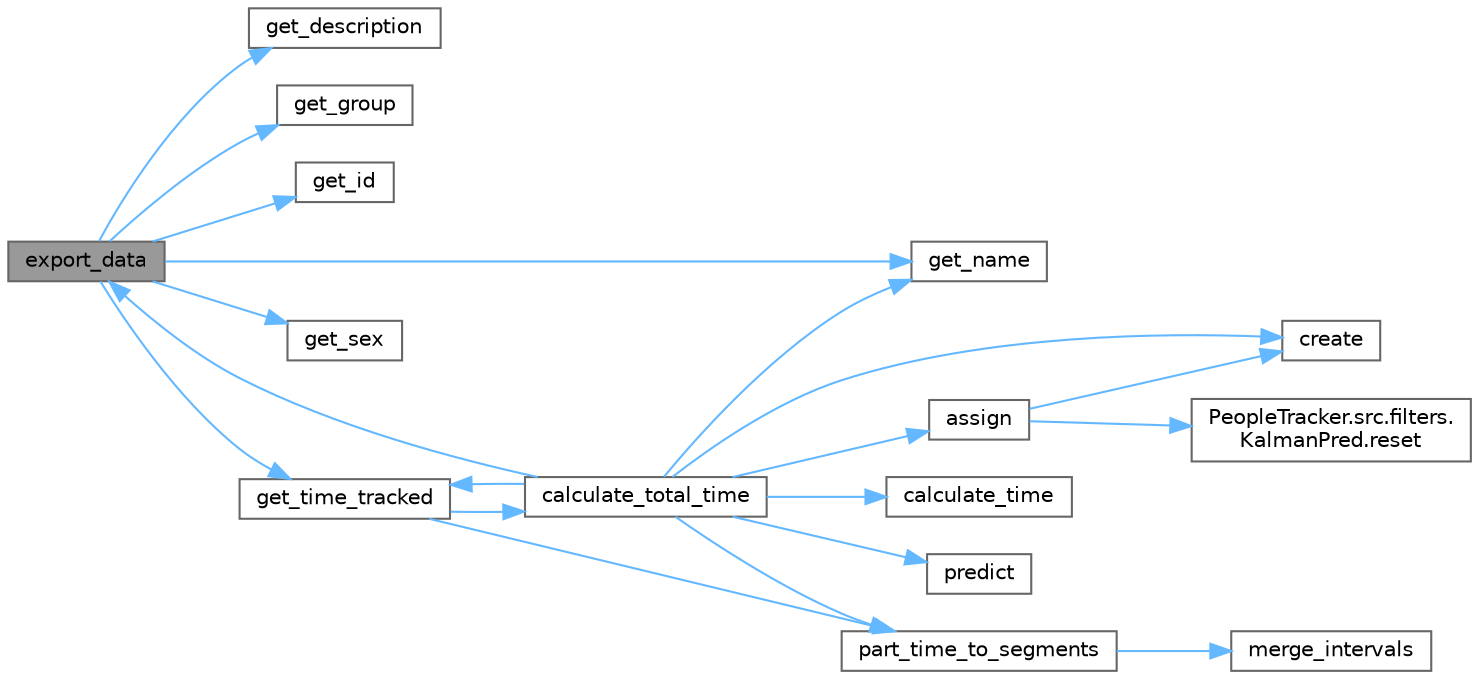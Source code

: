 digraph "export_data"
{
 // LATEX_PDF_SIZE
  bgcolor="transparent";
  edge [fontname=Helvetica,fontsize=10,labelfontname=Helvetica,labelfontsize=10];
  node [fontname=Helvetica,fontsize=10,shape=box,height=0.2,width=0.4];
  rankdir="LR";
  Node1 [id="Node000001",label="export_data",height=0.2,width=0.4,color="gray40", fillcolor="grey60", style="filled", fontcolor="black",tooltip="Exports tracked data into csv of the given name and directory of the video."];
  Node1 -> Node2 [id="edge20_Node000001_Node000002",color="steelblue1",style="solid",tooltip=" "];
  Node2 [id="Node000002",label="get_description",height=0.2,width=0.4,color="grey40", fillcolor="white", style="filled",URL="$a00170.html#a7d8d84d2c3fe1d8eb34a746bca6a96a7",tooltip="Tracker description."];
  Node1 -> Node3 [id="edge21_Node000001_Node000003",color="steelblue1",style="solid",tooltip=" "];
  Node3 [id="Node000003",label="get_group",height=0.2,width=0.4,color="grey40", fillcolor="white", style="filled",URL="$a00170.html#a8bd0afd34e91523b1ec2ba0d089b6f61",tooltip="Tracker's group size."];
  Node1 -> Node4 [id="edge22_Node000001_Node000004",color="steelblue1",style="solid",tooltip=" "];
  Node4 [id="Node000004",label="get_id",height=0.2,width=0.4,color="grey40", fillcolor="white", style="filled",URL="$a00170.html#a7609c3353cf9cae9dc2a8586dd279714",tooltip="Tracker ID."];
  Node1 -> Node5 [id="edge23_Node000001_Node000005",color="steelblue1",style="solid",tooltip=" "];
  Node5 [id="Node000005",label="get_name",height=0.2,width=0.4,color="grey40", fillcolor="white", style="filled",URL="$a00170.html#aabaffb95c249830a116841bf61391260",tooltip="Name of tracker."];
  Node1 -> Node6 [id="edge24_Node000001_Node000006",color="steelblue1",style="solid",tooltip=" "];
  Node6 [id="Node000006",label="get_sex",height=0.2,width=0.4,color="grey40", fillcolor="white", style="filled",URL="$a00170.html#ae2ad7793b357e7cf1d7bc5cbf84e232b",tooltip="Tacker sex."];
  Node1 -> Node7 [id="edge25_Node000001_Node000007",color="steelblue1",style="solid",tooltip=" "];
  Node7 [id="Node000007",label="get_time_tracked",height=0.2,width=0.4,color="grey40", fillcolor="white", style="filled",URL="$a00170.html#a6a54b87590251552d1e772115c06e8da",tooltip="Time tracker has been tracking relative to the video."];
  Node7 -> Node8 [id="edge26_Node000007_Node000008",color="steelblue1",style="solid",tooltip=" "];
  Node8 [id="Node000008",label="calculate_total_time",height=0.2,width=0.4,color="grey40", fillcolor="white", style="filled",URL="$a00170.html#a291e78f1e4bc543e8b599dfa574867ed",tooltip=" "];
  Node8 -> Node9 [id="edge27_Node000008_Node000009",color="steelblue1",style="solid",tooltip=" "];
  Node9 [id="Node000009",label="assign",height=0.2,width=0.4,color="grey40", fillcolor="white", style="filled",URL="$a00170.html#a04b3bf097ca43c583401eb0c5e143722",tooltip="Creates bounding box of tracker (user draws the box)"];
  Node9 -> Node10 [id="edge28_Node000009_Node000010",color="steelblue1",style="solid",tooltip=" "];
  Node10 [id="Node000010",label="create",height=0.2,width=0.4,color="grey40", fillcolor="white", style="filled",URL="$a00170.html#ac92d67bb1b34c653fee8f01623e43961",tooltip="Creates base cv2.Tracker."];
  Node9 -> Node11 [id="edge29_Node000009_Node000011",color="steelblue1",style="solid",tooltip=" "];
  Node11 [id="Node000011",label="PeopleTracker.src.filters.\lKalmanPred.reset",height=0.2,width=0.4,color="grey40", fillcolor="white", style="filled",URL="$a00158.html#a191136ec5ac829d87bd8c4ee7a4bb47e",tooltip=" "];
  Node8 -> Node12 [id="edge30_Node000008_Node000012",color="steelblue1",style="solid",tooltip=" "];
  Node12 [id="Node000012",label="calculate_time",height=0.2,width=0.4,color="grey40", fillcolor="white", style="filled",URL="$a00170.html#a42f8bac5c348259ab3bf3e1255dba41f",tooltip="Calclulates time between two frames at a given framerate."];
  Node8 -> Node10 [id="edge31_Node000008_Node000010",color="steelblue1",style="solid",tooltip=" "];
  Node8 -> Node1 [id="edge32_Node000008_Node000001",color="steelblue1",style="solid",tooltip=" "];
  Node8 -> Node5 [id="edge33_Node000008_Node000005",color="steelblue1",style="solid",tooltip=" "];
  Node8 -> Node7 [id="edge34_Node000008_Node000007",color="steelblue1",style="solid",tooltip=" "];
  Node8 -> Node13 [id="edge35_Node000008_Node000013",color="steelblue1",style="solid",tooltip=" "];
  Node13 [id="Node000013",label="part_time_to_segments",height=0.2,width=0.4,color="grey40", fillcolor="white", style="filled",URL="$a00170.html#aac82437aaf543e6e298cfbdd4eb231ab",tooltip="splits the time into beginning/end intervals given segment size as the largest absent gap"];
  Node13 -> Node14 [id="edge36_Node000013_Node000014",color="steelblue1",style="solid",tooltip=" "];
  Node14 [id="Node000014",label="merge_intervals",height=0.2,width=0.4,color="grey40", fillcolor="white", style="filled",URL="$a00170.html#a895029f64bcc7eae2e6e6ffc466ba368",tooltip="Merges a list of integer segments of beginning/end time into one interval that contains the first and..."];
  Node8 -> Node15 [id="edge37_Node000008_Node000015",color="steelblue1",style="solid",tooltip=" "];
  Node15 [id="Node000015",label="predict",height=0.2,width=0.4,color="grey40", fillcolor="white", style="filled",URL="$a00170.html#acea06c482b1d7423a17fcdd29e972cf9",tooltip=" "];
  Node7 -> Node13 [id="edge38_Node000007_Node000013",color="steelblue1",style="solid",tooltip=" "];
}
